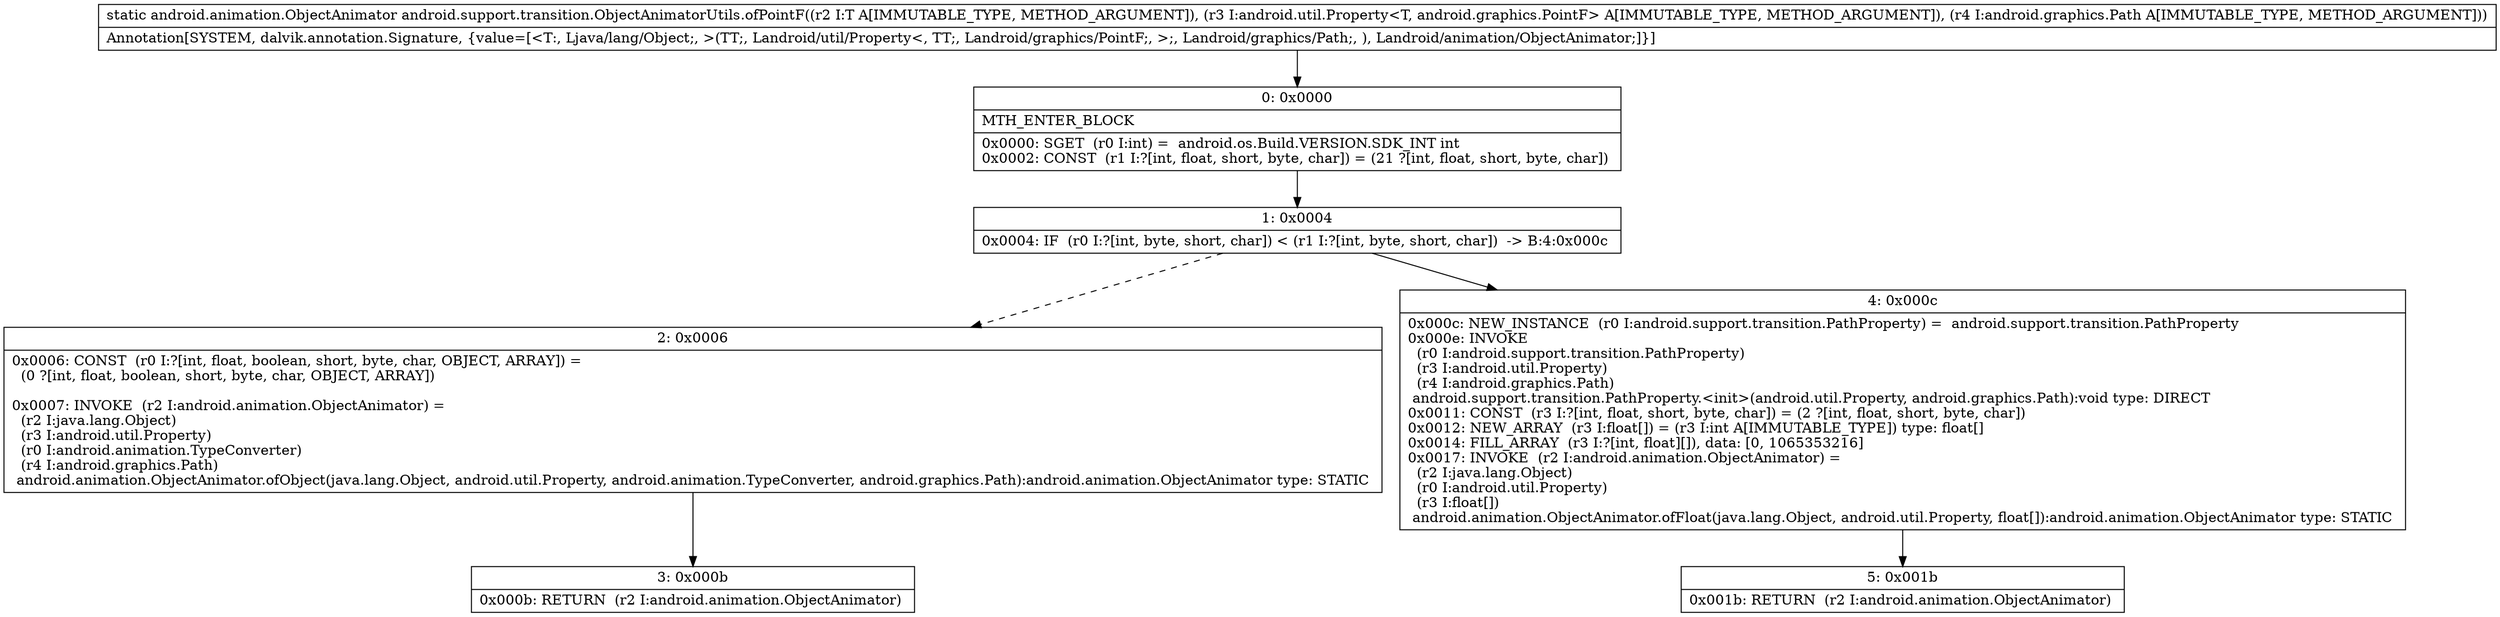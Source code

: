 digraph "CFG forandroid.support.transition.ObjectAnimatorUtils.ofPointF(Ljava\/lang\/Object;Landroid\/util\/Property;Landroid\/graphics\/Path;)Landroid\/animation\/ObjectAnimator;" {
Node_0 [shape=record,label="{0\:\ 0x0000|MTH_ENTER_BLOCK\l|0x0000: SGET  (r0 I:int) =  android.os.Build.VERSION.SDK_INT int \l0x0002: CONST  (r1 I:?[int, float, short, byte, char]) = (21 ?[int, float, short, byte, char]) \l}"];
Node_1 [shape=record,label="{1\:\ 0x0004|0x0004: IF  (r0 I:?[int, byte, short, char]) \< (r1 I:?[int, byte, short, char])  \-\> B:4:0x000c \l}"];
Node_2 [shape=record,label="{2\:\ 0x0006|0x0006: CONST  (r0 I:?[int, float, boolean, short, byte, char, OBJECT, ARRAY]) = \l  (0 ?[int, float, boolean, short, byte, char, OBJECT, ARRAY])\l \l0x0007: INVOKE  (r2 I:android.animation.ObjectAnimator) = \l  (r2 I:java.lang.Object)\l  (r3 I:android.util.Property)\l  (r0 I:android.animation.TypeConverter)\l  (r4 I:android.graphics.Path)\l android.animation.ObjectAnimator.ofObject(java.lang.Object, android.util.Property, android.animation.TypeConverter, android.graphics.Path):android.animation.ObjectAnimator type: STATIC \l}"];
Node_3 [shape=record,label="{3\:\ 0x000b|0x000b: RETURN  (r2 I:android.animation.ObjectAnimator) \l}"];
Node_4 [shape=record,label="{4\:\ 0x000c|0x000c: NEW_INSTANCE  (r0 I:android.support.transition.PathProperty) =  android.support.transition.PathProperty \l0x000e: INVOKE  \l  (r0 I:android.support.transition.PathProperty)\l  (r3 I:android.util.Property)\l  (r4 I:android.graphics.Path)\l android.support.transition.PathProperty.\<init\>(android.util.Property, android.graphics.Path):void type: DIRECT \l0x0011: CONST  (r3 I:?[int, float, short, byte, char]) = (2 ?[int, float, short, byte, char]) \l0x0012: NEW_ARRAY  (r3 I:float[]) = (r3 I:int A[IMMUTABLE_TYPE]) type: float[] \l0x0014: FILL_ARRAY  (r3 I:?[int, float][]), data: [0, 1065353216] \l0x0017: INVOKE  (r2 I:android.animation.ObjectAnimator) = \l  (r2 I:java.lang.Object)\l  (r0 I:android.util.Property)\l  (r3 I:float[])\l android.animation.ObjectAnimator.ofFloat(java.lang.Object, android.util.Property, float[]):android.animation.ObjectAnimator type: STATIC \l}"];
Node_5 [shape=record,label="{5\:\ 0x001b|0x001b: RETURN  (r2 I:android.animation.ObjectAnimator) \l}"];
MethodNode[shape=record,label="{static android.animation.ObjectAnimator android.support.transition.ObjectAnimatorUtils.ofPointF((r2 I:T A[IMMUTABLE_TYPE, METHOD_ARGUMENT]), (r3 I:android.util.Property\<T, android.graphics.PointF\> A[IMMUTABLE_TYPE, METHOD_ARGUMENT]), (r4 I:android.graphics.Path A[IMMUTABLE_TYPE, METHOD_ARGUMENT]))  | Annotation[SYSTEM, dalvik.annotation.Signature, \{value=[\<T:, Ljava\/lang\/Object;, \>(TT;, Landroid\/util\/Property\<, TT;, Landroid\/graphics\/PointF;, \>;, Landroid\/graphics\/Path;, ), Landroid\/animation\/ObjectAnimator;]\}]\l}"];
MethodNode -> Node_0;
Node_0 -> Node_1;
Node_1 -> Node_2[style=dashed];
Node_1 -> Node_4;
Node_2 -> Node_3;
Node_4 -> Node_5;
}

